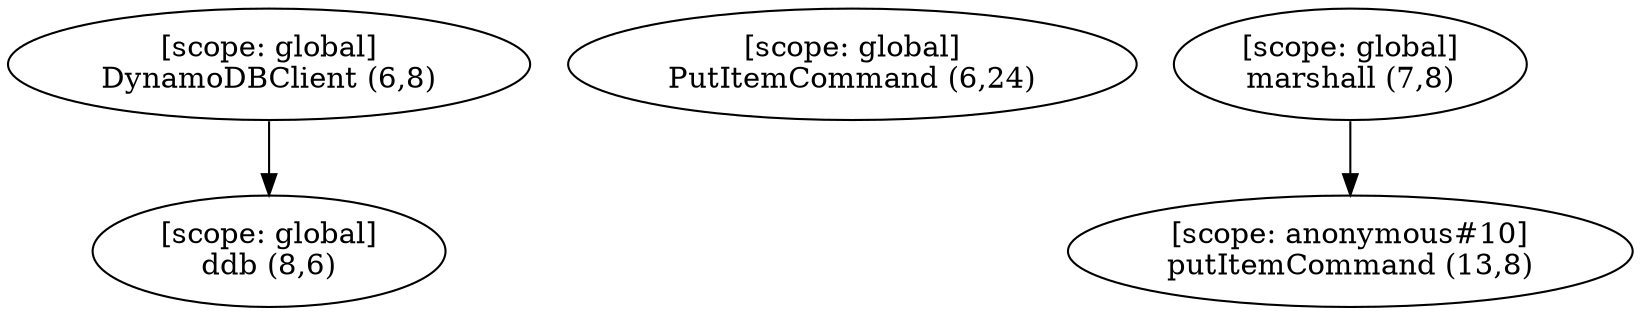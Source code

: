 digraph G {
  graph [ rankdir =TB ];
subgraph global {
  graph [ label = "Scope [global]" ];
  "[scope: global]
DynamoDBClient (6,8)";
  "[scope: global]
PutItemCommand (6,24)";
  "[scope: global]
marshall (7,8)";
  "[scope: global]
ddb (8,6)";
}

subgraph anonymous_10 {
  graph [ label = "Scope [anonymous_10]" ];
  "[scope: anonymous#10]
putItemCommand (13,8)";
}

  "[scope: global]
DynamoDBClient (6,8)" -> "[scope: global]
ddb (8,6)";
  "[scope: global]
marshall (7,8)" -> "[scope: anonymous#10]
putItemCommand (13,8)";
}
